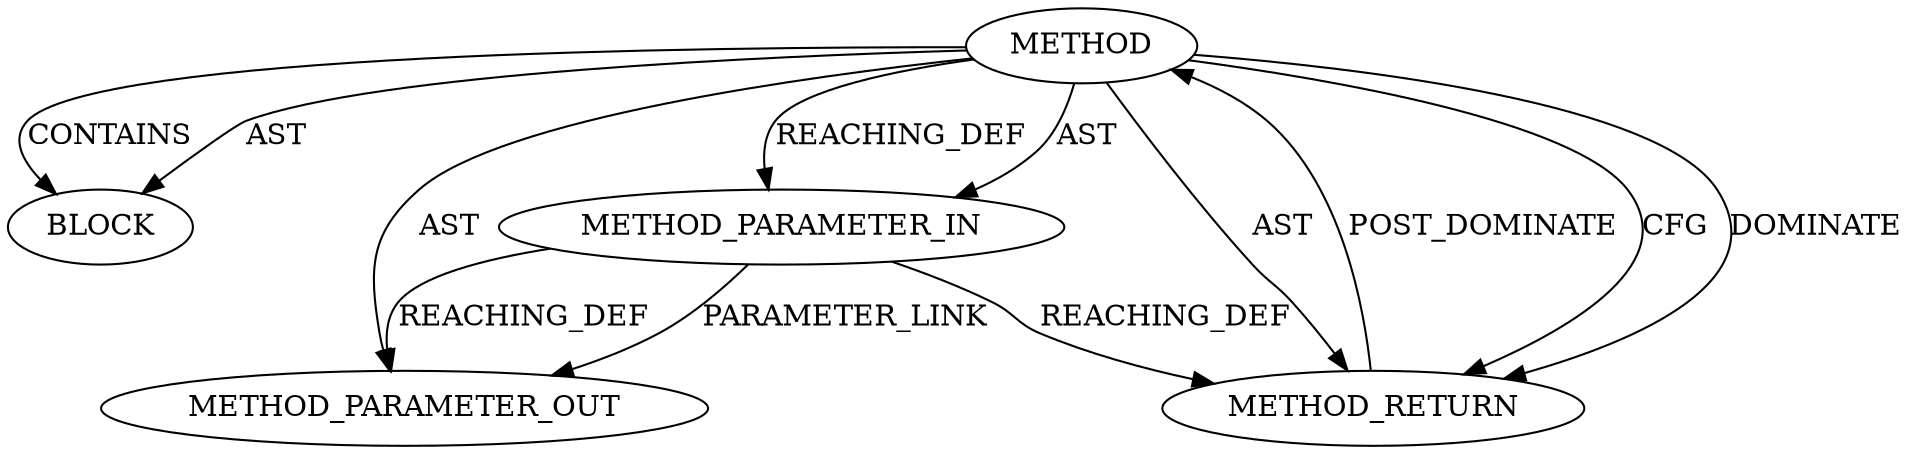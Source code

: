 digraph {
  239 [label=METHOD COLUMN_NUMBER=6 LINE_NUMBER=155 COLUMN_NUMBER_END=49 IS_EXTERNAL=false SIGNATURE="void tls_sw_release_resources_tx (sock*)" NAME="tls_sw_release_resources_tx" AST_PARENT_TYPE="TYPE_DECL" AST_PARENT_FULL_NAME="tls.h:<global>" ORDER=27 CODE="void tls_sw_release_resources_tx(struct sock *sk);" FULL_NAME="tls_sw_release_resources_tx" LINE_NUMBER_END=155 FILENAME="tls.h"]
  241 [label=BLOCK ORDER=2 ARGUMENT_INDEX=-1 CODE="<empty>" TYPE_FULL_NAME="<empty>"]
  240 [label=METHOD_PARAMETER_IN ORDER=1 CODE="struct sock *sk" IS_VARIADIC=false COLUMN_NUMBER=34 LINE_NUMBER=155 TYPE_FULL_NAME="sock*" EVALUATION_STRATEGY="BY_VALUE" INDEX=1 NAME="sk"]
  242 [label=METHOD_RETURN ORDER=3 CODE="RET" COLUMN_NUMBER=6 LINE_NUMBER=155 TYPE_FULL_NAME="void" EVALUATION_STRATEGY="BY_VALUE"]
  21178 [label=METHOD_PARAMETER_OUT ORDER=1 CODE="struct sock *sk" IS_VARIADIC=false COLUMN_NUMBER=34 LINE_NUMBER=155 TYPE_FULL_NAME="sock*" EVALUATION_STRATEGY="BY_VALUE" INDEX=1 NAME="sk"]
  240 -> 242 [label=REACHING_DEF VARIABLE="sk"]
  242 -> 239 [label=POST_DOMINATE ]
  239 -> 242 [label=CFG ]
  240 -> 21178 [label=PARAMETER_LINK ]
  239 -> 21178 [label=AST ]
  239 -> 241 [label=AST ]
  239 -> 241 [label=CONTAINS ]
  240 -> 21178 [label=REACHING_DEF VARIABLE="sk"]
  239 -> 240 [label=AST ]
  239 -> 240 [label=REACHING_DEF VARIABLE=""]
  239 -> 242 [label=DOMINATE ]
  239 -> 242 [label=AST ]
}
